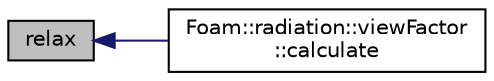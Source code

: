 digraph "relax"
{
  bgcolor="transparent";
  edge [fontname="Helvetica",fontsize="10",labelfontname="Helvetica",labelfontsize="10"];
  node [fontname="Helvetica",fontsize="10",shape=record];
  rankdir="LR";
  Node1 [label="relax",height=0.2,width=0.4,color="black", fillcolor="grey75", style="filled", fontcolor="black"];
  Node1 -> Node2 [dir="back",color="midnightblue",fontsize="10",style="solid",fontname="Helvetica"];
  Node2 [label="Foam::radiation::viewFactor\l::calculate",height=0.2,width=0.4,color="black",URL="$a02917.html#afe1d8348c24e6589bc7c0b3f689316a7",tooltip="Solve system of equation(s) "];
}
